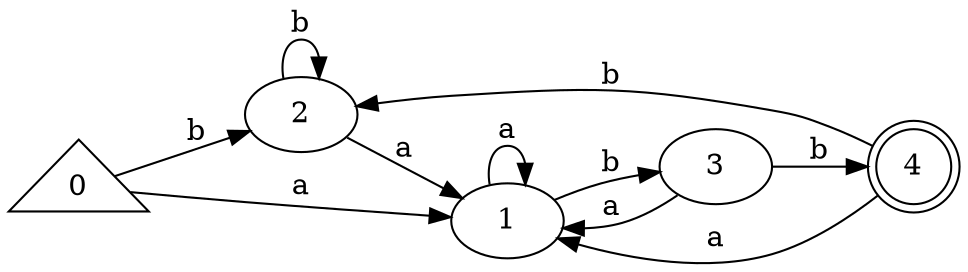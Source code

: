 digraph {
	graph [rankdir=LR]
	0 [shape=triangle]
	2
	1
	3
	4 [shape=doublecircle]
	0 -> 1 [label=a]
	0 -> 2 [label=b]
	2 -> 1 [label=a]
	2 -> 2 [label=b]
	1 -> 1 [label=a]
	1 -> 3 [label=b]
	3 -> 1 [label=a]
	3 -> 4 [label=b]
	4 -> 1 [label=a]
	4 -> 2 [label=b]
}
